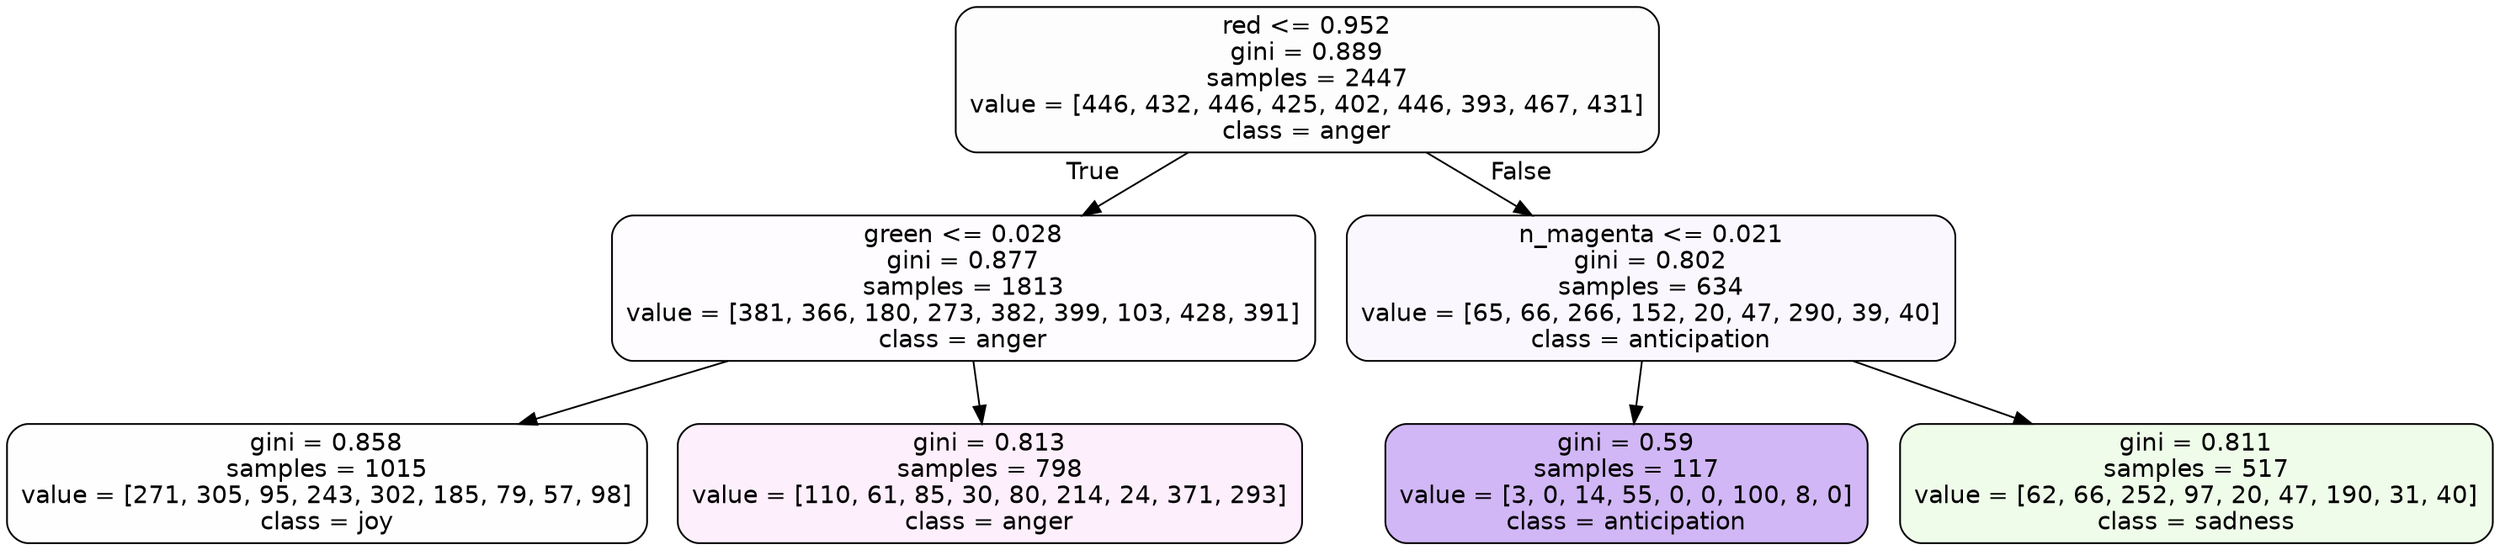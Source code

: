 digraph Tree {
node [shape=box, style="filled, rounded", color="black", fontname=helvetica] ;
edge [fontname=helvetica] ;
0 [label="red <= 0.952\ngini = 0.889\nsamples = 2447\nvalue = [446, 432, 446, 425, 402, 446, 393, 467, 431]\nclass = anger", fillcolor="#e539d702"] ;
1 [label="green <= 0.028\ngini = 0.877\nsamples = 1813\nvalue = [381, 366, 180, 273, 382, 399, 103, 428, 391]\nclass = anger", fillcolor="#e539d703"] ;
0 -> 1 [labeldistance=2.5, labelangle=45, headlabel="True"] ;
2 [label="gini = 0.858\nsamples = 1015\nvalue = [271, 305, 95, 243, 302, 185, 79, 57, 98]\nclass = joy", fillcolor="#d7e53901"] ;
1 -> 2 ;
3 [label="gini = 0.813\nsamples = 798\nvalue = [110, 61, 85, 30, 80, 214, 24, 371, 293]\nclass = anger", fillcolor="#e539d714"] ;
1 -> 3 ;
4 [label="n_magenta <= 0.021\ngini = 0.802\nsamples = 634\nvalue = [65, 66, 266, 152, 20, 47, 290, 39, 40]\nclass = anticipation", fillcolor="#8139e509"] ;
0 -> 4 [labeldistance=2.5, labelangle=-45, headlabel="False"] ;
5 [label="gini = 0.59\nsamples = 117\nvalue = [3, 0, 14, 55, 0, 0, 100, 8, 0]\nclass = anticipation", fillcolor="#8139e55c"] ;
4 -> 5 ;
6 [label="gini = 0.811\nsamples = 517\nvalue = [62, 66, 252, 97, 20, 47, 190, 31, 40]\nclass = sadness", fillcolor="#64e5391a"] ;
4 -> 6 ;
}